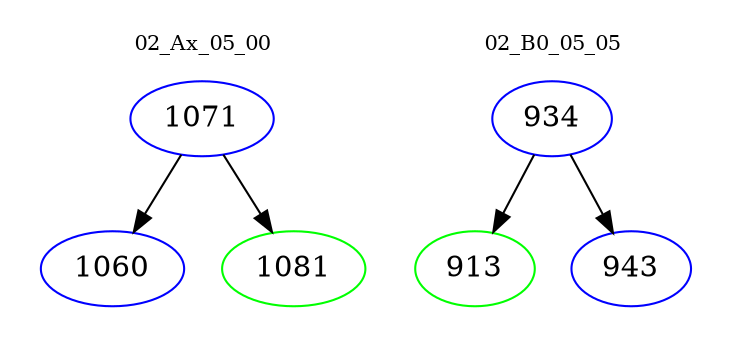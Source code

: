 digraph{
subgraph cluster_0 {
color = white
label = "02_Ax_05_00";
fontsize=10;
T0_1071 [label="1071", color="blue"]
T0_1071 -> T0_1060 [color="black"]
T0_1060 [label="1060", color="blue"]
T0_1071 -> T0_1081 [color="black"]
T0_1081 [label="1081", color="green"]
}
subgraph cluster_1 {
color = white
label = "02_B0_05_05";
fontsize=10;
T1_934 [label="934", color="blue"]
T1_934 -> T1_913 [color="black"]
T1_913 [label="913", color="green"]
T1_934 -> T1_943 [color="black"]
T1_943 [label="943", color="blue"]
}
}
